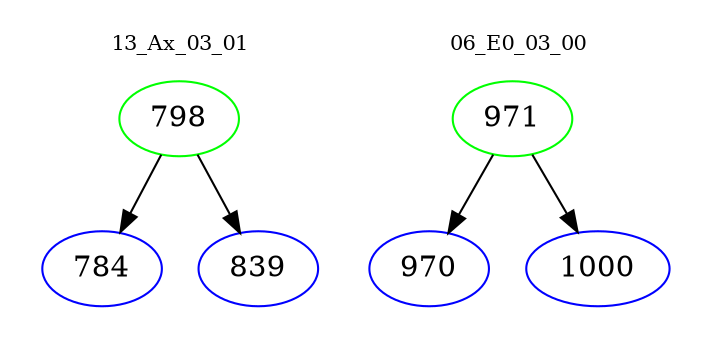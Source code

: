 digraph{
subgraph cluster_0 {
color = white
label = "13_Ax_03_01";
fontsize=10;
T0_798 [label="798", color="green"]
T0_798 -> T0_784 [color="black"]
T0_784 [label="784", color="blue"]
T0_798 -> T0_839 [color="black"]
T0_839 [label="839", color="blue"]
}
subgraph cluster_1 {
color = white
label = "06_E0_03_00";
fontsize=10;
T1_971 [label="971", color="green"]
T1_971 -> T1_970 [color="black"]
T1_970 [label="970", color="blue"]
T1_971 -> T1_1000 [color="black"]
T1_1000 [label="1000", color="blue"]
}
}

